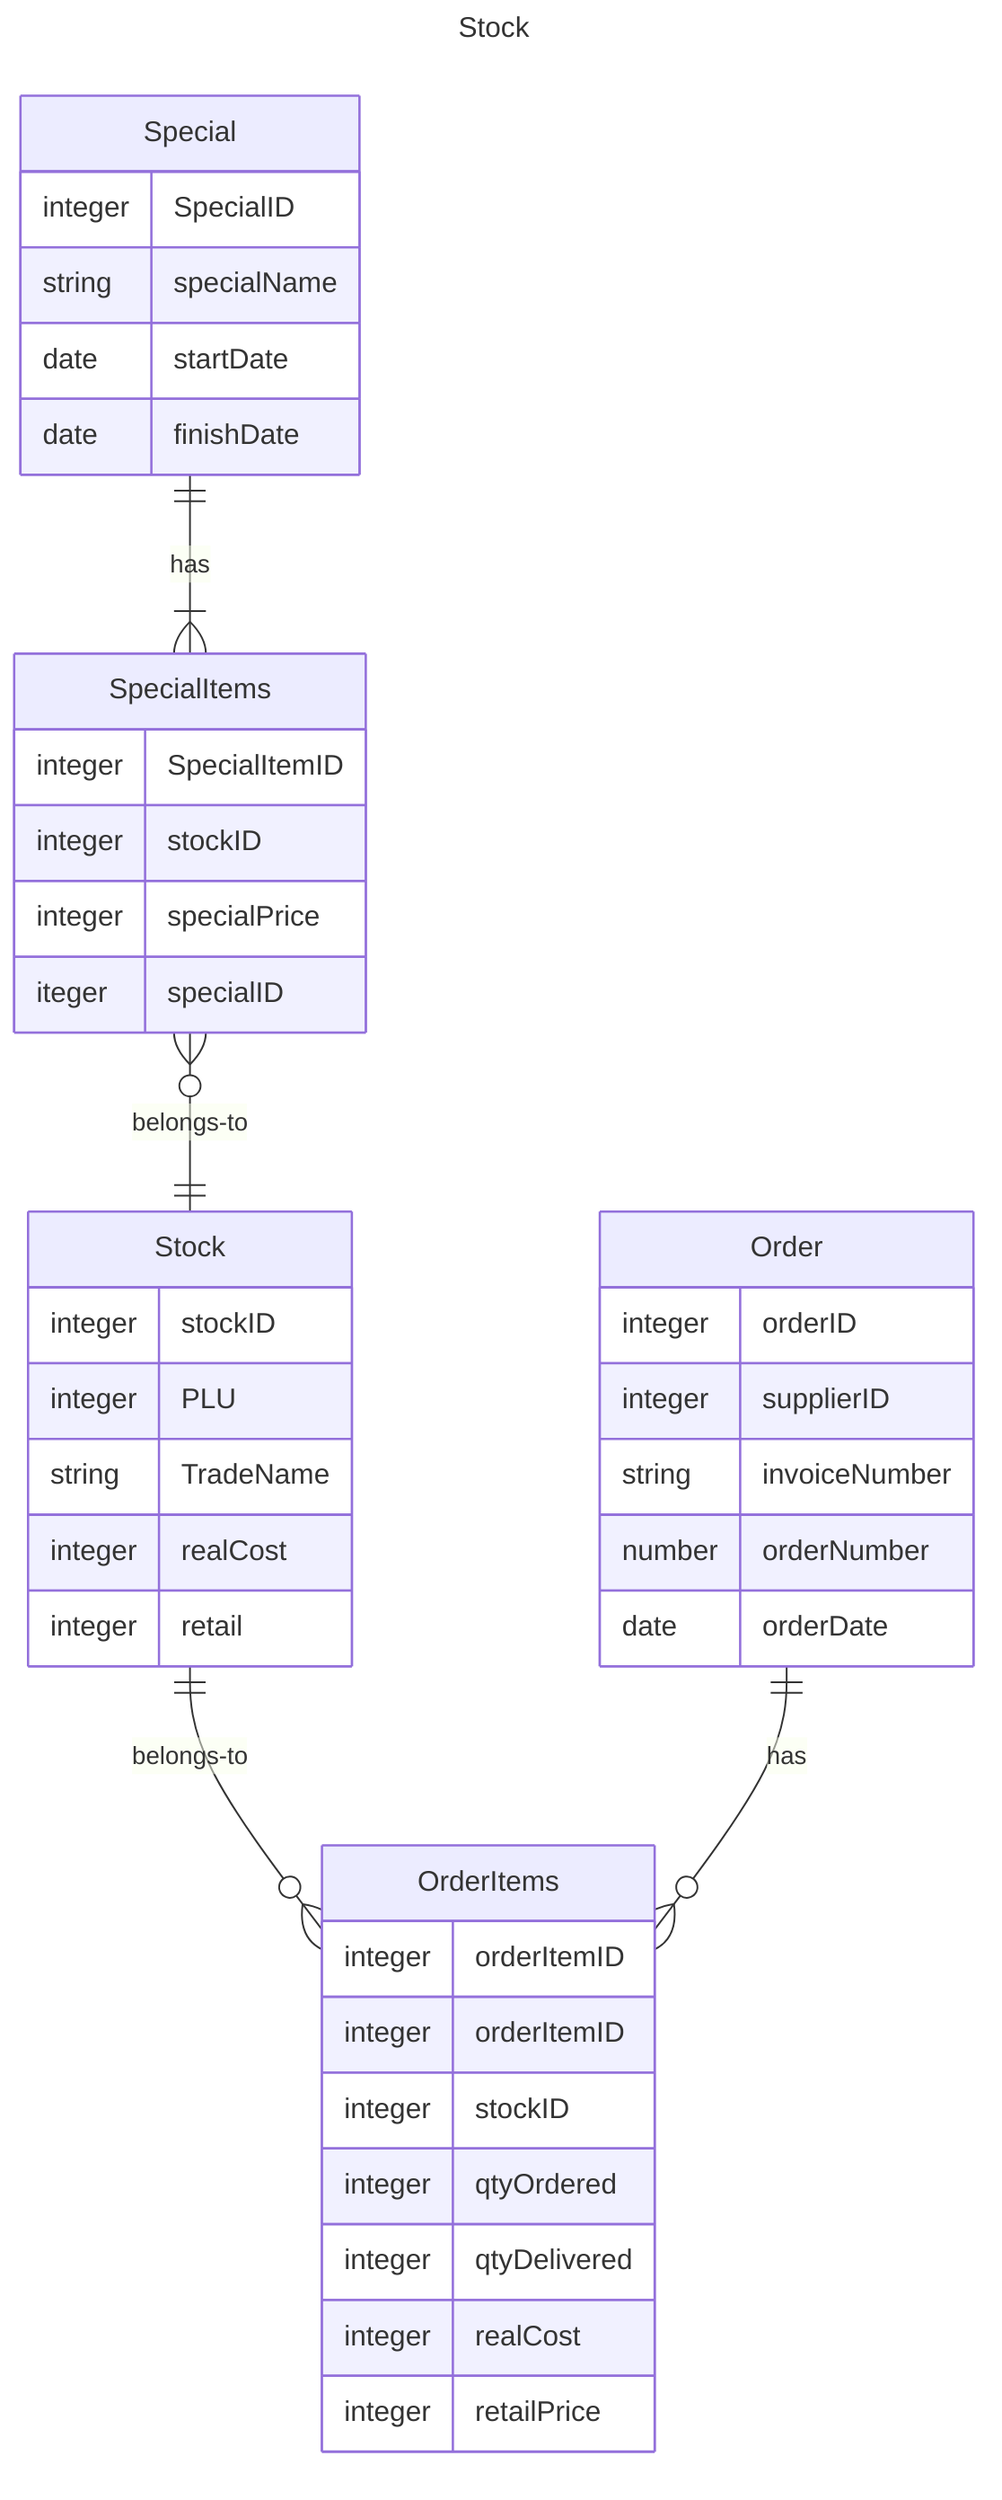 ---
title: Stock 
---
erDiagram
    Special ||--|{ SpecialItems : has
    Special {
        integer SpecialID
        string specialName
        date startDate
        date finishDate
    }
    SpecialItems {
        integer SpecialItemID
        integer stockID
        integer specialPrice
        iteger specialID

    }
    SpecialItems }o --||  Stock : belongs-to
    Stock {
        integer stockID
        integer PLU
        string TradeName
        integer realCost
        integer retail


    }
   
   Stock || --o{OrderItems : belongs-to
    OrderItems {
        integer orderItemID
        integer orderItemID
        integer stockID
        integer qtyOrdered
        integer qtyDelivered
        integer realCost
        integer retailPrice

        
    }
Order || --o{OrderItems : has
Order{
    integer orderID
    integer supplierID
    string invoiceNumber
    number orderNumber
    date orderDate
}